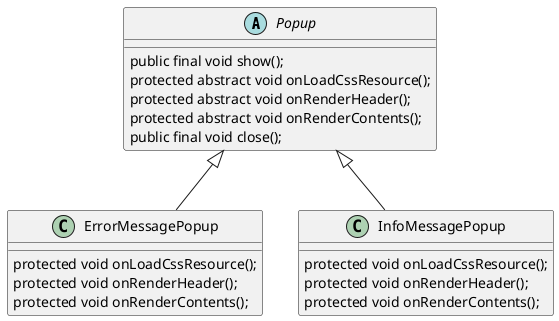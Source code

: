 @startuml

Popup <|-- ErrorMessagePopup
Popup <|-- InfoMessagePopup

abstract class Popup {
  public final void show();
  protected abstract void onLoadCssResource();
  protected abstract void onRenderHeader();
  protected abstract void onRenderContents();
  public final void close();
}


class ErrorMessagePopup {
  protected void onLoadCssResource();
  protected void onRenderHeader();
  protected void onRenderContents();
}

class InfoMessagePopup {
  protected void onLoadCssResource();
  protected void onRenderHeader();
  protected void onRenderContents();
}

@enduml